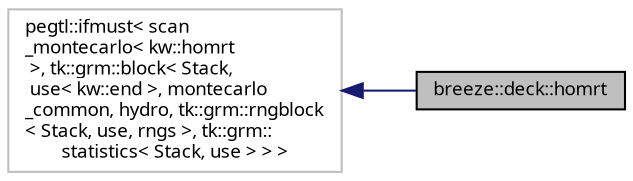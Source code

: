 digraph "breeze::deck::homrt"
{
 // INTERACTIVE_SVG=YES
  bgcolor="transparent";
  edge [fontname="sans-serif",fontsize="9",labelfontname="sans-serif",labelfontsize="9"];
  node [fontname="sans-serif",fontsize="9",shape=record];
  rankdir="LR";
  Node1 [label="breeze::deck::homrt",height=0.2,width=0.4,color="black", fillcolor="grey75", style="filled", fontcolor="black"];
  Node2 -> Node1 [dir="back",color="midnightblue",fontsize="9",style="solid",fontname="sans-serif"];
  Node2 [label="pegtl::ifmust\< scan\l_montecarlo\< kw::homrt\l \>, tk::grm::block\< Stack,\l use\< kw::end \>, montecarlo\l_common, hydro, tk::grm::rngblock\l\< Stack, use, rngs \>, tk::grm::\lstatistics\< Stack, use \> \> \>",height=0.2,width=0.4,color="grey75"];
}
